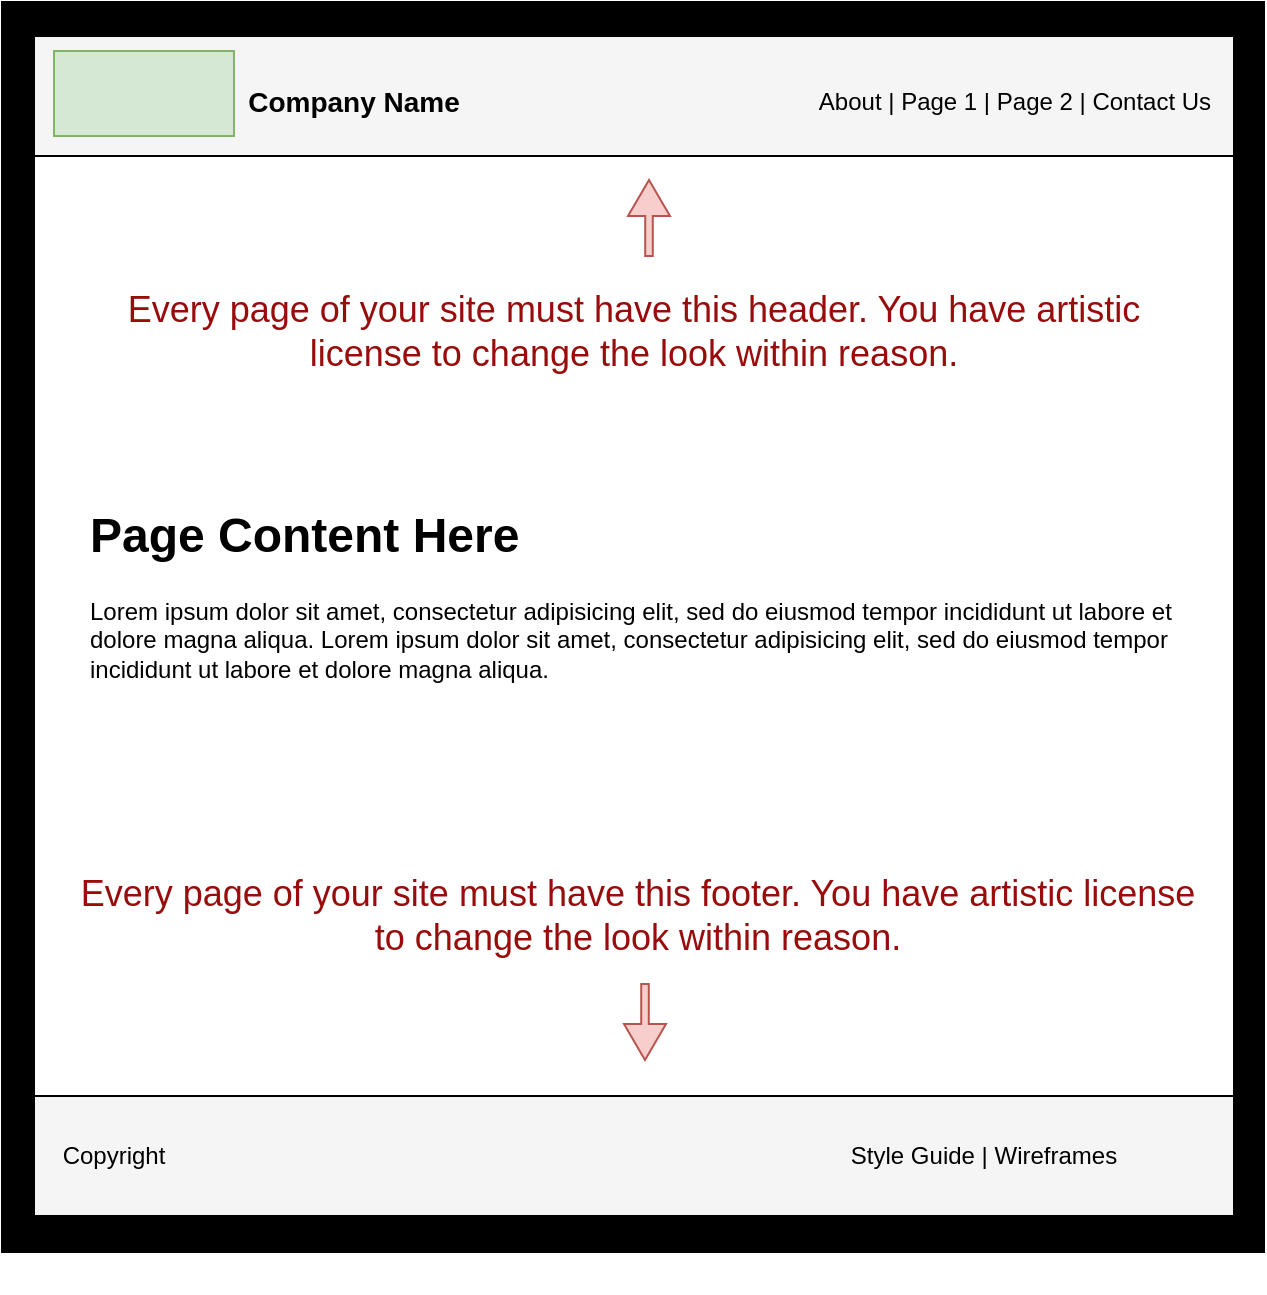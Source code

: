 <mxfile version="14.4.3" type="device"><diagram id="eeS3KUG0WrANDHjGFWzw" name="Page-1"><mxGraphModel dx="1214" dy="1157" grid="0" gridSize="10" guides="1" tooltips="1" connect="1" arrows="1" fold="1" page="1" pageScale="1" pageWidth="850" pageHeight="1100" math="0" shadow="0"><root><mxCell id="0"/><mxCell id="1" parent="0"/><mxCell id="8g2bSXzbPQ5WuZFG3E6k-6" value="" style="rounded=0;whiteSpace=wrap;html=1;strokeColor=#000000;fillColor=#000000;" parent="1" vertex="1"><mxGeometry x="104" y="263" width="631" height="625" as="geometry"/></mxCell><mxCell id="7TzLtVsVFuZlmC4Ulr3t-2" value="" style="rounded=0;whiteSpace=wrap;html=1;fillColor=#f5f5f5;fontColor=#333333;" parent="1" vertex="1"><mxGeometry x="120" y="280" width="600" height="60" as="geometry"/></mxCell><mxCell id="7TzLtVsVFuZlmC4Ulr3t-3" value="" style="rounded=0;whiteSpace=wrap;html=1;fillColor=#f5f5f5;fontColor=#333333;" parent="1" vertex="1"><mxGeometry x="120" y="810" width="600" height="60" as="geometry"/></mxCell><mxCell id="7TzLtVsVFuZlmC4Ulr3t-5" style="edgeStyle=orthogonalEdgeStyle;rounded=0;orthogonalLoop=1;jettySize=auto;html=1;exitX=0.5;exitY=1;exitDx=0;exitDy=0;" parent="1" edge="1"><mxGeometry relative="1" as="geometry"><mxPoint x="420" y="900" as="sourcePoint"/><mxPoint x="420" y="900" as="targetPoint"/></mxGeometry></mxCell><mxCell id="7TzLtVsVFuZlmC4Ulr3t-7" value="&lt;b&gt;&lt;font style=&quot;font-size: 14px&quot;&gt;Company Name&lt;/font&gt;&lt;/b&gt;" style="text;html=1;strokeColor=none;fillColor=none;align=center;verticalAlign=middle;whiteSpace=wrap;rounded=0;" parent="1" vertex="1"><mxGeometry x="220" y="302.5" width="120" height="20" as="geometry"/></mxCell><mxCell id="7TzLtVsVFuZlmC4Ulr3t-8" value="About | Page 1 | Page 2 | Contact Us" style="text;html=1;strokeColor=none;fillColor=none;align=center;verticalAlign=middle;whiteSpace=wrap;rounded=0;" parent="1" vertex="1"><mxGeometry x="500" y="302.5" width="221" height="20" as="geometry"/></mxCell><mxCell id="7TzLtVsVFuZlmC4Ulr3t-10" value="Copyright" style="text;html=1;strokeColor=none;fillColor=none;align=center;verticalAlign=middle;whiteSpace=wrap;rounded=0;" parent="1" vertex="1"><mxGeometry x="120" y="830" width="80" height="20" as="geometry"/></mxCell><mxCell id="7TzLtVsVFuZlmC4Ulr3t-11" value="Style Guide | Wireframes" style="text;html=1;strokeColor=none;fillColor=none;align=center;verticalAlign=middle;whiteSpace=wrap;rounded=0;" parent="1" vertex="1"><mxGeometry x="520" y="830" width="150" height="20" as="geometry"/></mxCell><mxCell id="7TzLtVsVFuZlmC4Ulr3t-12" value="" style="rounded=0;whiteSpace=wrap;html=1;" parent="1" vertex="1"><mxGeometry x="120" y="340" width="600" height="470" as="geometry"/></mxCell><mxCell id="7TzLtVsVFuZlmC4Ulr3t-16" value="&lt;h1&gt;Page Content Here&lt;/h1&gt;&lt;p&gt;Lorem ipsum dolor sit amet, consectetur adipisicing elit, sed do eiusmod tempor incididunt ut labore et dolore magna aliqua.&amp;nbsp;Lorem ipsum dolor sit amet, consectetur adipisicing elit, sed do eiusmod tempor incididunt ut labore et dolore magna aliqua.&lt;/p&gt;" style="text;html=1;strokeColor=none;fillColor=none;spacing=5;spacingTop=-20;whiteSpace=wrap;overflow=hidden;rounded=0;" parent="1" vertex="1"><mxGeometry x="143" y="510" width="569" height="130" as="geometry"/></mxCell><mxCell id="8g2bSXzbPQ5WuZFG3E6k-2" value="" style="rounded=0;whiteSpace=wrap;html=1;fillColor=#d5e8d4;strokeColor=#82b366;" parent="1" vertex="1"><mxGeometry x="130" y="287.5" width="90" height="42.5" as="geometry"/></mxCell><mxCell id="8g2bSXzbPQ5WuZFG3E6k-1" value="" style="shape=image;html=1;verticalAlign=top;verticalLabelPosition=bottom;labelBackgroundColor=#ffffff;imageAspect=0;aspect=fixed;image=https://cdn1.iconfinder.com/data/icons/Momentum_MatteEntireSet/32/img-landscape.png" parent="1" vertex="1"><mxGeometry x="157.5" y="292.5" width="35" height="35" as="geometry"/></mxCell><mxCell id="8g2bSXzbPQ5WuZFG3E6k-4" value="" style="shape=image;html=1;verticalAlign=top;verticalLabelPosition=bottom;labelBackgroundColor=#ffffff;imageAspect=0;aspect=fixed;image=https://cdn4.iconfinder.com/data/icons/feather/24/toggle-left-128.png" parent="1" vertex="1"><mxGeometry x="680" y="826" width="28" height="28" as="geometry"/></mxCell><mxCell id="8g2bSXzbPQ5WuZFG3E6k-8" value="" style="html=1;shadow=0;dashed=0;align=center;verticalAlign=middle;shape=mxgraph.arrows2.arrow;dy=0.82;dx=18;direction=north;notch=0;strokeColor=#b85450;fillColor=#f8cecc;" parent="1" vertex="1"><mxGeometry x="417" y="352" width="21" height="38" as="geometry"/></mxCell><mxCell id="8g2bSXzbPQ5WuZFG3E6k-10" value="&lt;font style=&quot;font-size: 18px&quot; color=&quot;#990c0c&quot;&gt;Every page of your site must have this header. You have artistic license to change the look within reason.&lt;/font&gt;" style="text;html=1;align=center;verticalAlign=middle;whiteSpace=wrap;rounded=0;" parent="1" vertex="1"><mxGeometry x="139" y="401" width="562" height="53" as="geometry"/></mxCell><mxCell id="8g2bSXzbPQ5WuZFG3E6k-11" value="" style="html=1;shadow=0;dashed=0;align=center;verticalAlign=middle;shape=mxgraph.arrows2.arrow;dy=0.82;dx=18;direction=north;notch=0;strokeColor=#b85450;fillColor=#f8cecc;rotation=-180;" parent="1" vertex="1"><mxGeometry x="415" y="754" width="21" height="38" as="geometry"/></mxCell><mxCell id="8g2bSXzbPQ5WuZFG3E6k-12" value="&lt;font style=&quot;font-size: 18px&quot; color=&quot;#990c0c&quot;&gt;Every page of your site must have this footer. You have artistic license to change the look within reason.&lt;/font&gt;" style="text;html=1;align=center;verticalAlign=middle;whiteSpace=wrap;rounded=0;" parent="1" vertex="1"><mxGeometry x="141" y="693" width="562" height="53" as="geometry"/></mxCell></root></mxGraphModel></diagram></mxfile>